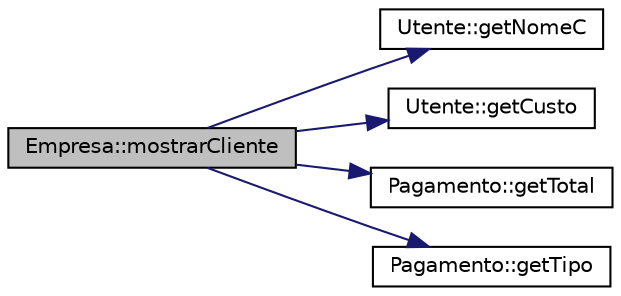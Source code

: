 digraph "Empresa::mostrarCliente"
{
  edge [fontname="Helvetica",fontsize="10",labelfontname="Helvetica",labelfontsize="10"];
  node [fontname="Helvetica",fontsize="10",shape=record];
  rankdir="LR";
  Node6 [label="Empresa::mostrarCliente",height=0.2,width=0.4,color="black", fillcolor="grey75", style="filled", fontcolor="black"];
  Node6 -> Node7 [color="midnightblue",fontsize="10",style="solid",fontname="Helvetica"];
  Node7 [label="Utente::getNomeC",height=0.2,width=0.4,color="black", fillcolor="white", style="filled",URL="$class_utente.html#acf7774c3e1475f740d598209c05dfedd",tooltip="função para obter o nome do utente "];
  Node6 -> Node8 [color="midnightblue",fontsize="10",style="solid",fontname="Helvetica"];
  Node8 [label="Utente::getCusto",height=0.2,width=0.4,color="black", fillcolor="white", style="filled",URL="$class_utente.html#a84d834bca51ce543c6e76234ba270f81",tooltip="função que calcula o valor a pagar pelo utente "];
  Node6 -> Node9 [color="midnightblue",fontsize="10",style="solid",fontname="Helvetica"];
  Node9 [label="Pagamento::getTotal",height=0.2,width=0.4,color="black", fillcolor="white", style="filled",URL="$class_pagamento.html#ade66d8c163ba2bc814c7565490377ba3",tooltip="função para obter valor a pagar "];
  Node6 -> Node10 [color="midnightblue",fontsize="10",style="solid",fontname="Helvetica"];
  Node10 [label="Pagamento::getTipo",height=0.2,width=0.4,color="black", fillcolor="white", style="filled",URL="$class_pagamento.html#a37e269bb02697d8c10cc9a60571c4bea",tooltip="função para obter tipo de pagamento "];
}
